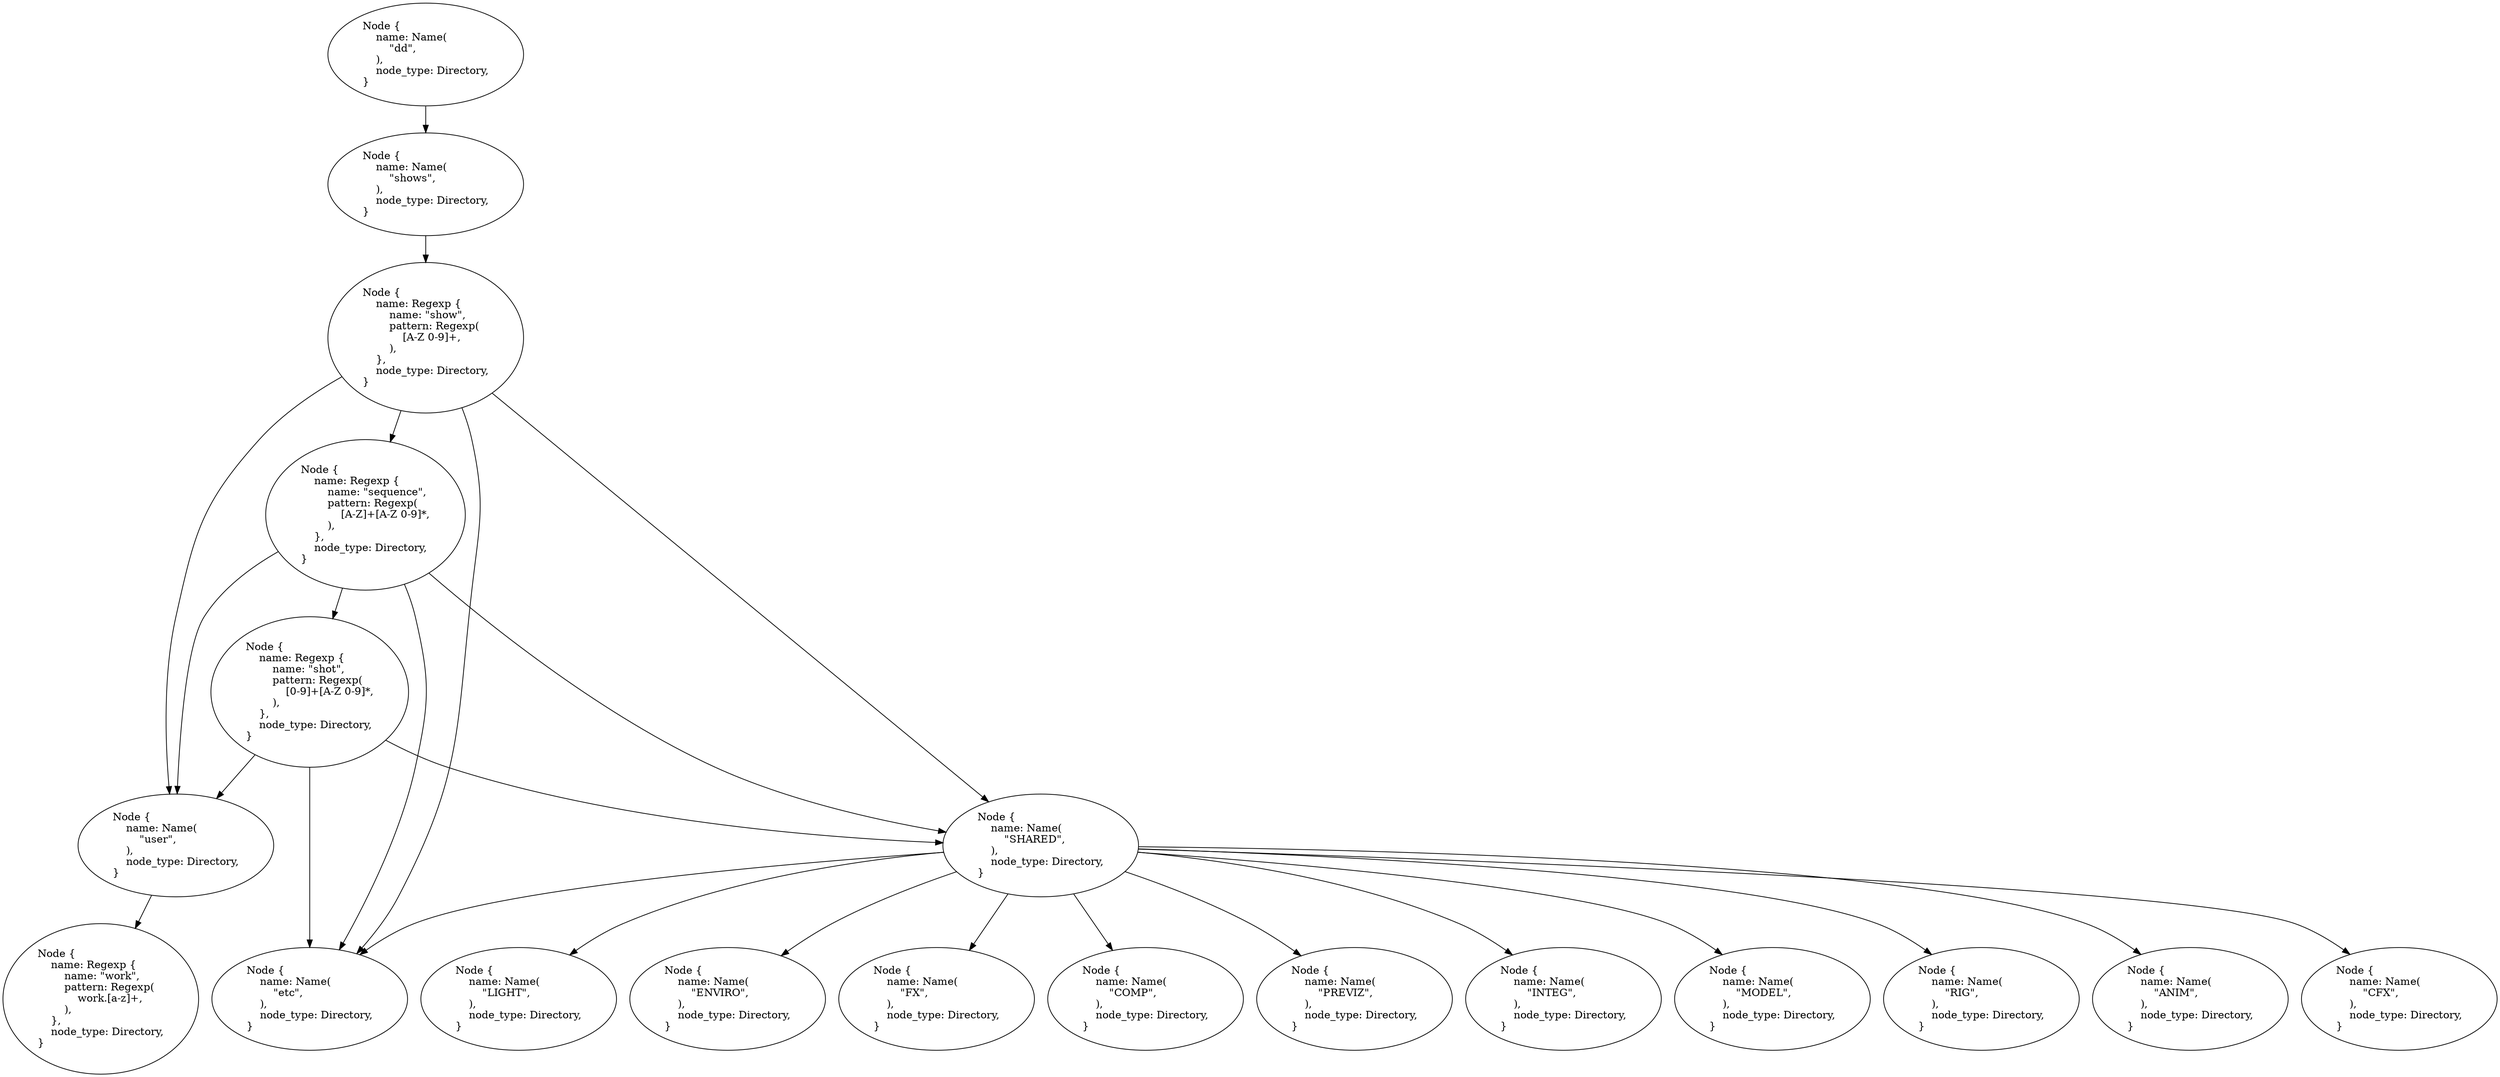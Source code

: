 digraph {
    0 [label="Node {\l    name: Name(\l        \"dd\",\l    ),\l    node_type: Directory,\l}\l"]
    1 [label="Node {\l    name: Name(\l        \"shows\",\l    ),\l    node_type: Directory,\l}\l"]
    2 [label="Node {\l    name: Regexp {\l        name: \"show\",\l        pattern: Regexp(\l            [A-Z 0-9]+,\l        ),\l    },\l    node_type: Directory,\l}\l"]
    3 [label="Node {\l    name: Name(\l        \"etc\",\l    ),\l    node_type: Directory,\l}\l"]
    4 [label="Node {\l    name: Name(\l        \"user\",\l    ),\l    node_type: Directory,\l}\l"]
    5 [label="Node {\l    name: Name(\l        \"SHARED\",\l    ),\l    node_type: Directory,\l}\l"]
    6 [label="Node {\l    name: Name(\l        \"PREVIZ\",\l    ),\l    node_type: Directory,\l}\l"]
    7 [label="Node {\l    name: Name(\l        \"INTEG\",\l    ),\l    node_type: Directory,\l}\l"]
    8 [label="Node {\l    name: Name(\l        \"MODEL\",\l    ),\l    node_type: Directory,\l}\l"]
    9 [label="Node {\l    name: Name(\l        \"RIG\",\l    ),\l    node_type: Directory,\l}\l"]
    10 [label="Node {\l    name: Name(\l        \"ANIM\",\l    ),\l    node_type: Directory,\l}\l"]
    11 [label="Node {\l    name: Name(\l        \"CFX\",\l    ),\l    node_type: Directory,\l}\l"]
    12 [label="Node {\l    name: Name(\l        \"LIGHT\",\l    ),\l    node_type: Directory,\l}\l"]
    13 [label="Node {\l    name: Name(\l        \"ENVIRO\",\l    ),\l    node_type: Directory,\l}\l"]
    14 [label="Node {\l    name: Name(\l        \"FX\",\l    ),\l    node_type: Directory,\l}\l"]
    15 [label="Node {\l    name: Name(\l        \"COMP\",\l    ),\l    node_type: Directory,\l}\l"]
    16 [label="Node {\l    name: Regexp {\l        name: \"work\",\l        pattern: Regexp(\l            work\.[a-z]+,\l        ),\l    },\l    node_type: Directory,\l}\l"]
    17 [label="Node {\l    name: Regexp {\l        name: \"sequence\",\l        pattern: Regexp(\l            [A-Z]+[A-Z 0-9]*,\l        ),\l    },\l    node_type: Directory,\l}\l"]
    18 [label="Node {\l    name: Regexp {\l        name: \"shot\",\l        pattern: Regexp(\l            [0-9]+[A-Z 0-9]*,\l        ),\l    },\l    node_type: Directory,\l}\l"]
    0 -> 1
    1 -> 2
    2 -> 3
    2 -> 4
    4 -> 16
    2 -> 5
    5 -> 3
    5 -> 6
    5 -> 7
    5 -> 8
    5 -> 9
    5 -> 10
    5 -> 11
    5 -> 14
    5 -> 12
    5 -> 13
    5 -> 15
    2 -> 17
    17 -> 3
    17 -> 5
    17 -> 4
    17 -> 18
    18 -> 3
    18 -> 5
    18 -> 4
}

